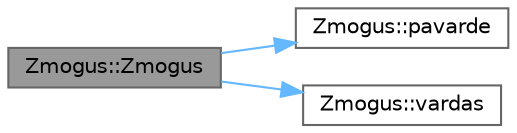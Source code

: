 digraph "Zmogus::Zmogus"
{
 // INTERACTIVE_SVG=YES
 // LATEX_PDF_SIZE
  bgcolor="transparent";
  edge [fontname=Helvetica,fontsize=10,labelfontname=Helvetica,labelfontsize=10];
  node [fontname=Helvetica,fontsize=10,shape=box,height=0.2,width=0.4];
  rankdir="LR";
  Node1 [id="Node000001",label="Zmogus::Zmogus",height=0.2,width=0.4,color="gray40", fillcolor="grey60", style="filled", fontcolor="black",tooltip=" "];
  Node1 -> Node2 [id="edge3_Node000001_Node000002",color="steelblue1",style="solid",tooltip=" "];
  Node2 [id="Node000002",label="Zmogus::pavarde",height=0.2,width=0.4,color="grey40", fillcolor="white", style="filled",URL="$class_zmogus.html#a24b5b4208f386916dc5c1ccf006bdedf",tooltip=" "];
  Node1 -> Node3 [id="edge4_Node000001_Node000003",color="steelblue1",style="solid",tooltip=" "];
  Node3 [id="Node000003",label="Zmogus::vardas",height=0.2,width=0.4,color="grey40", fillcolor="white", style="filled",URL="$class_zmogus.html#a03de7738fc8f68275e401a3b96954cf0",tooltip=" "];
}
